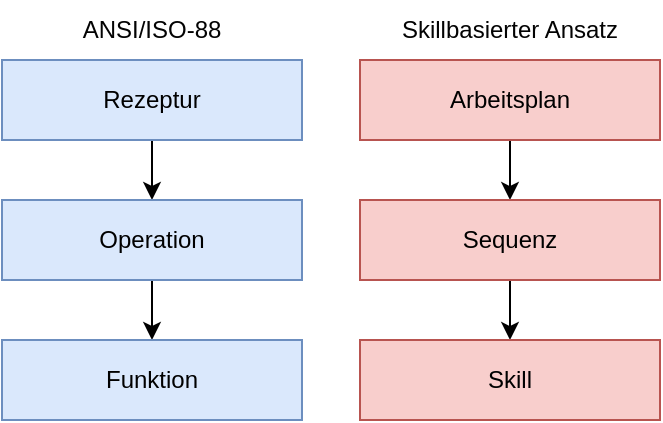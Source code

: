 <mxfile version="24.7.14">
  <diagram name="Seite-1" id="L8YXax1k3aGHhyEfZnYb">
    <mxGraphModel grid="1" page="1" gridSize="10" guides="1" tooltips="1" connect="1" arrows="1" fold="1" pageScale="1" pageWidth="827" pageHeight="1169" background="none" math="0" shadow="0">
      <root>
        <mxCell id="0" />
        <mxCell id="1" parent="0" />
        <mxCell id="XUc9JNSLyWPqz56X5J2v-11" value="" style="edgeStyle=orthogonalEdgeStyle;rounded=0;orthogonalLoop=1;jettySize=auto;html=1;strokeColor=#000000;" edge="1" parent="1" source="XUc9JNSLyWPqz56X5J2v-1" target="XUc9JNSLyWPqz56X5J2v-4">
          <mxGeometry relative="1" as="geometry" />
        </mxCell>
        <mxCell id="XUc9JNSLyWPqz56X5J2v-1" value="Rezeptur" style="rounded=0;whiteSpace=wrap;html=1;fillColor=#dae8fc;strokeColor=#6c8ebf;" vertex="1" parent="1">
          <mxGeometry x="160" y="220" width="150" height="40" as="geometry" />
        </mxCell>
        <mxCell id="XUc9JNSLyWPqz56X5J2v-13" style="edgeStyle=orthogonalEdgeStyle;rounded=0;orthogonalLoop=1;jettySize=auto;html=1;strokeColor=#000000;" edge="1" parent="1" source="XUc9JNSLyWPqz56X5J2v-2" target="XUc9JNSLyWPqz56X5J2v-3">
          <mxGeometry relative="1" as="geometry" />
        </mxCell>
        <mxCell id="XUc9JNSLyWPqz56X5J2v-2" value="Arbeitsplan" style="rounded=0;whiteSpace=wrap;html=1;fillColor=#f8cecc;strokeColor=#b85450;" vertex="1" parent="1">
          <mxGeometry x="339" y="220" width="150" height="40" as="geometry" />
        </mxCell>
        <mxCell id="XUc9JNSLyWPqz56X5J2v-14" style="edgeStyle=orthogonalEdgeStyle;rounded=0;orthogonalLoop=1;jettySize=auto;html=1;strokeColor=#000000;" edge="1" parent="1" source="XUc9JNSLyWPqz56X5J2v-3" target="XUc9JNSLyWPqz56X5J2v-6">
          <mxGeometry relative="1" as="geometry" />
        </mxCell>
        <mxCell id="XUc9JNSLyWPqz56X5J2v-3" value="Sequenz" style="rounded=0;whiteSpace=wrap;html=1;fillColor=#f8cecc;strokeColor=#b85450;" vertex="1" parent="1">
          <mxGeometry x="339" y="290" width="150" height="40" as="geometry" />
        </mxCell>
        <mxCell id="XUc9JNSLyWPqz56X5J2v-12" value="" style="edgeStyle=orthogonalEdgeStyle;rounded=0;orthogonalLoop=1;jettySize=auto;html=1;strokeColor=#000000;" edge="1" parent="1" source="XUc9JNSLyWPqz56X5J2v-4" target="XUc9JNSLyWPqz56X5J2v-5">
          <mxGeometry relative="1" as="geometry" />
        </mxCell>
        <mxCell id="XUc9JNSLyWPqz56X5J2v-4" value="Operation" style="rounded=0;whiteSpace=wrap;html=1;fillColor=#dae8fc;strokeColor=#6c8ebf;" vertex="1" parent="1">
          <mxGeometry x="160" y="290" width="150" height="40" as="geometry" />
        </mxCell>
        <mxCell id="XUc9JNSLyWPqz56X5J2v-5" value="Funktion" style="rounded=0;whiteSpace=wrap;html=1;fillColor=#dae8fc;strokeColor=#6c8ebf;" vertex="1" parent="1">
          <mxGeometry x="160" y="360" width="150" height="40" as="geometry" />
        </mxCell>
        <mxCell id="XUc9JNSLyWPqz56X5J2v-6" value="Skill" style="rounded=0;whiteSpace=wrap;html=1;fillColor=#f8cecc;strokeColor=#b85450;" vertex="1" parent="1">
          <mxGeometry x="339" y="360" width="150" height="40" as="geometry" />
        </mxCell>
        <mxCell id="XUc9JNSLyWPqz56X5J2v-16" value="&lt;font&gt;ANSI/ISO-88&lt;/font&gt;" style="text;strokeColor=none;align=center;fillColor=none;html=1;verticalAlign=middle;whiteSpace=wrap;rounded=0;fontColor=#030303;" vertex="1" parent="1">
          <mxGeometry x="160" y="190" width="150" height="30" as="geometry" />
        </mxCell>
        <mxCell id="XUc9JNSLyWPqz56X5J2v-18" value="&lt;font&gt;Skillbasierter Ansatz&lt;/font&gt;" style="text;strokeColor=none;align=center;fillColor=none;html=1;verticalAlign=middle;whiteSpace=wrap;rounded=0;fontColor=#030303;" vertex="1" parent="1">
          <mxGeometry x="339" y="190" width="150" height="30" as="geometry" />
        </mxCell>
      </root>
    </mxGraphModel>
  </diagram>
</mxfile>
